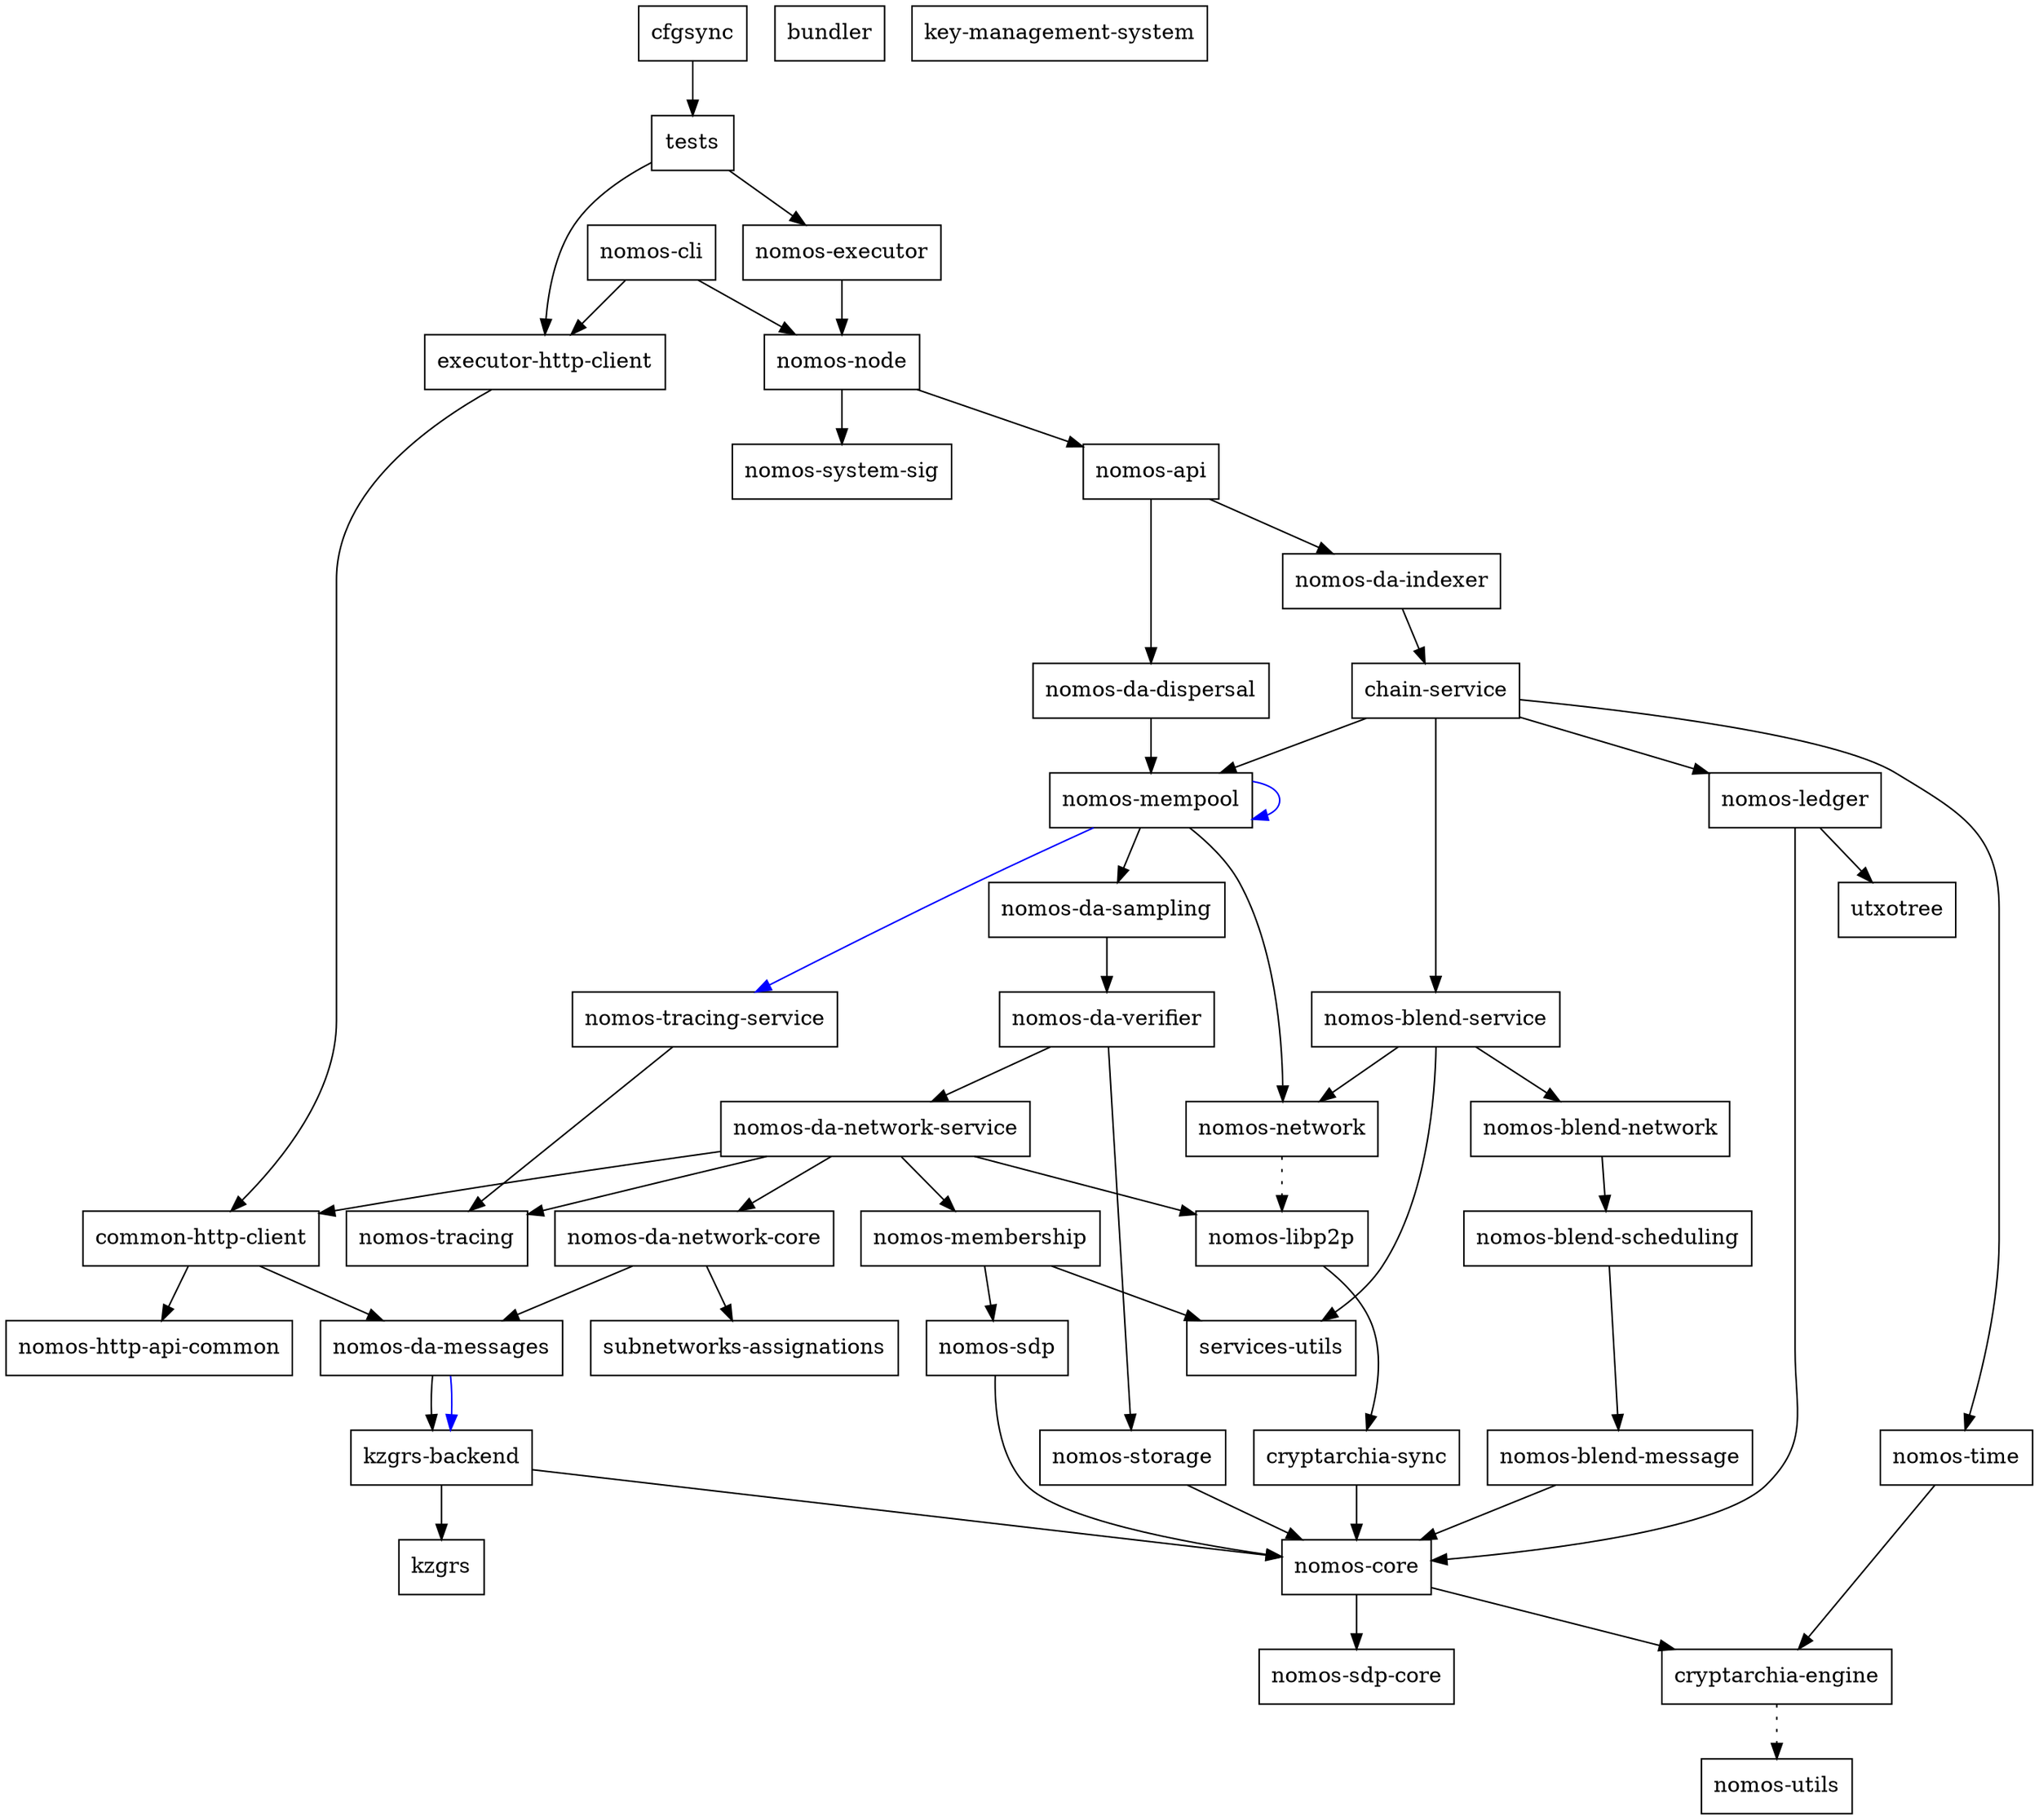 digraph {
    0 [ label = "cryptarchia-engine" shape = box]
    1 [ label = "nomos-utils" shape = box]
    2 [ label = "cryptarchia-sync" shape = box]
    3 [ label = "nomos-core" shape = box]
    4 [ label = "nomos-sdp-core" shape = box]
    5 [ label = "nomos-ledger" shape = box]
    6 [ label = "utxotree" shape = box]
    7 [ label = "nomos-http-api-common" shape = box]
    8 [ label = "nomos-executor" shape = box]
    9 [ label = "kzgrs-backend" shape = box]
    10 [ label = "kzgrs" shape = box]
    11 [ label = "nomos-api" shape = box]
    12 [ label = "chain-service" shape = box]
    13 [ label = "nomos-blend-service" shape = box]
    14 [ label = "nomos-blend-message" shape = box]
    15 [ label = "nomos-blend-network" shape = box]
    16 [ label = "nomos-blend-scheduling" shape = box]
    17 [ label = "nomos-libp2p" shape = box]
    18 [ label = "nomos-network" shape = box]
    19 [ label = "services-utils" shape = box]
    20 [ label = "nomos-da-sampling" shape = box]
    21 [ label = "nomos-da-network-core" shape = box]
    22 [ label = "nomos-da-messages" shape = box]
    23 [ label = "subnetworks-assignations" shape = box]
    24 [ label = "nomos-da-network-service" shape = box]
    25 [ label = "common-http-client" shape = box]
    26 [ label = "nomos-membership" shape = box]
    27 [ label = "nomos-sdp" shape = box]
    28 [ label = "nomos-tracing" shape = box]
    29 [ label = "nomos-da-verifier" shape = box]
    30 [ label = "nomos-storage" shape = box]
    31 [ label = "nomos-mempool" shape = box]
    32 [ label = "nomos-tracing-service" shape = box]
    33 [ label = "nomos-time" shape = box]
    34 [ label = "nomos-da-dispersal" shape = box]
    35 [ label = "nomos-da-indexer" shape = box]
    36 [ label = "nomos-node" shape = box]
    37 [ label = "nomos-system-sig" shape = box]
    38 [ label = "executor-http-client" shape = box]
    39 [ label = "bundler" shape = box]
    40 [ label = "nomos-cli" shape = box]
    41 [ label = "key-management-system" shape = box]
    42 [ label = "cfgsync" shape = box]
    43 [ label = "tests" shape = box]
    0 -> 1 [ style = dotted]
    2 -> 3 [ ]
    3 -> 0 [ ]
    3 -> 4 [ ]
    5 -> 3 [ ]
    5 -> 6 [ ]
    8 -> 36 [ ]
    9 -> 10 [ ]
    9 -> 3 [ ]
    11 -> 34 [ ]
    11 -> 35 [ ]
    12 -> 13 [ ]
    12 -> 5 [ ]
    12 -> 31 [ ]
    12 -> 33 [ ]
    13 -> 15 [ ]
    13 -> 18 [ ]
    13 -> 19 [ ]
    14 -> 3 [ ]
    15 -> 16 [ ]
    16 -> 14 [ ]
    17 -> 2 [ ]
    18 -> 17 [ style = dotted]
    20 -> 29 [ ]
    21 -> 22 [ ]
    21 -> 23 [ ]
    22 -> 9 [ ]
    22 -> 9 [ color = blue]
    24 -> 25 [ ]
    24 -> 21 [ ]
    24 -> 17 [ ]
    24 -> 26 [ ]
    24 -> 28 [ ]
    25 -> 22 [ ]
    25 -> 7 [ ]
    26 -> 27 [ ]
    26 -> 19 [ ]
    27 -> 3 [ ]
    29 -> 24 [ ]
    29 -> 30 [ ]
    30 -> 3 [ ]
    31 -> 20 [ ]
    31 -> 31 [ color = blue]
    31 -> 18 [ ]
    31 -> 32 [ color = blue]
    32 -> 28 [ ]
    33 -> 0 [ ]
    34 -> 31 [ ]
    35 -> 12 [ ]
    36 -> 11 [ ]
    36 -> 37 [ ]
    38 -> 25 [ ]
    40 -> 38 [ ]
    40 -> 36 [ ]
    42 -> 43 [ ]
    43 -> 38 [ ]
    43 -> 8 [ ]
}


